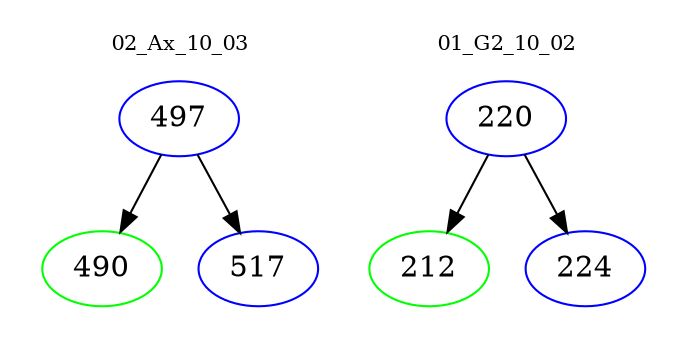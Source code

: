 digraph{
subgraph cluster_0 {
color = white
label = "02_Ax_10_03";
fontsize=10;
T0_497 [label="497", color="blue"]
T0_497 -> T0_490 [color="black"]
T0_490 [label="490", color="green"]
T0_497 -> T0_517 [color="black"]
T0_517 [label="517", color="blue"]
}
subgraph cluster_1 {
color = white
label = "01_G2_10_02";
fontsize=10;
T1_220 [label="220", color="blue"]
T1_220 -> T1_212 [color="black"]
T1_212 [label="212", color="green"]
T1_220 -> T1_224 [color="black"]
T1_224 [label="224", color="blue"]
}
}
